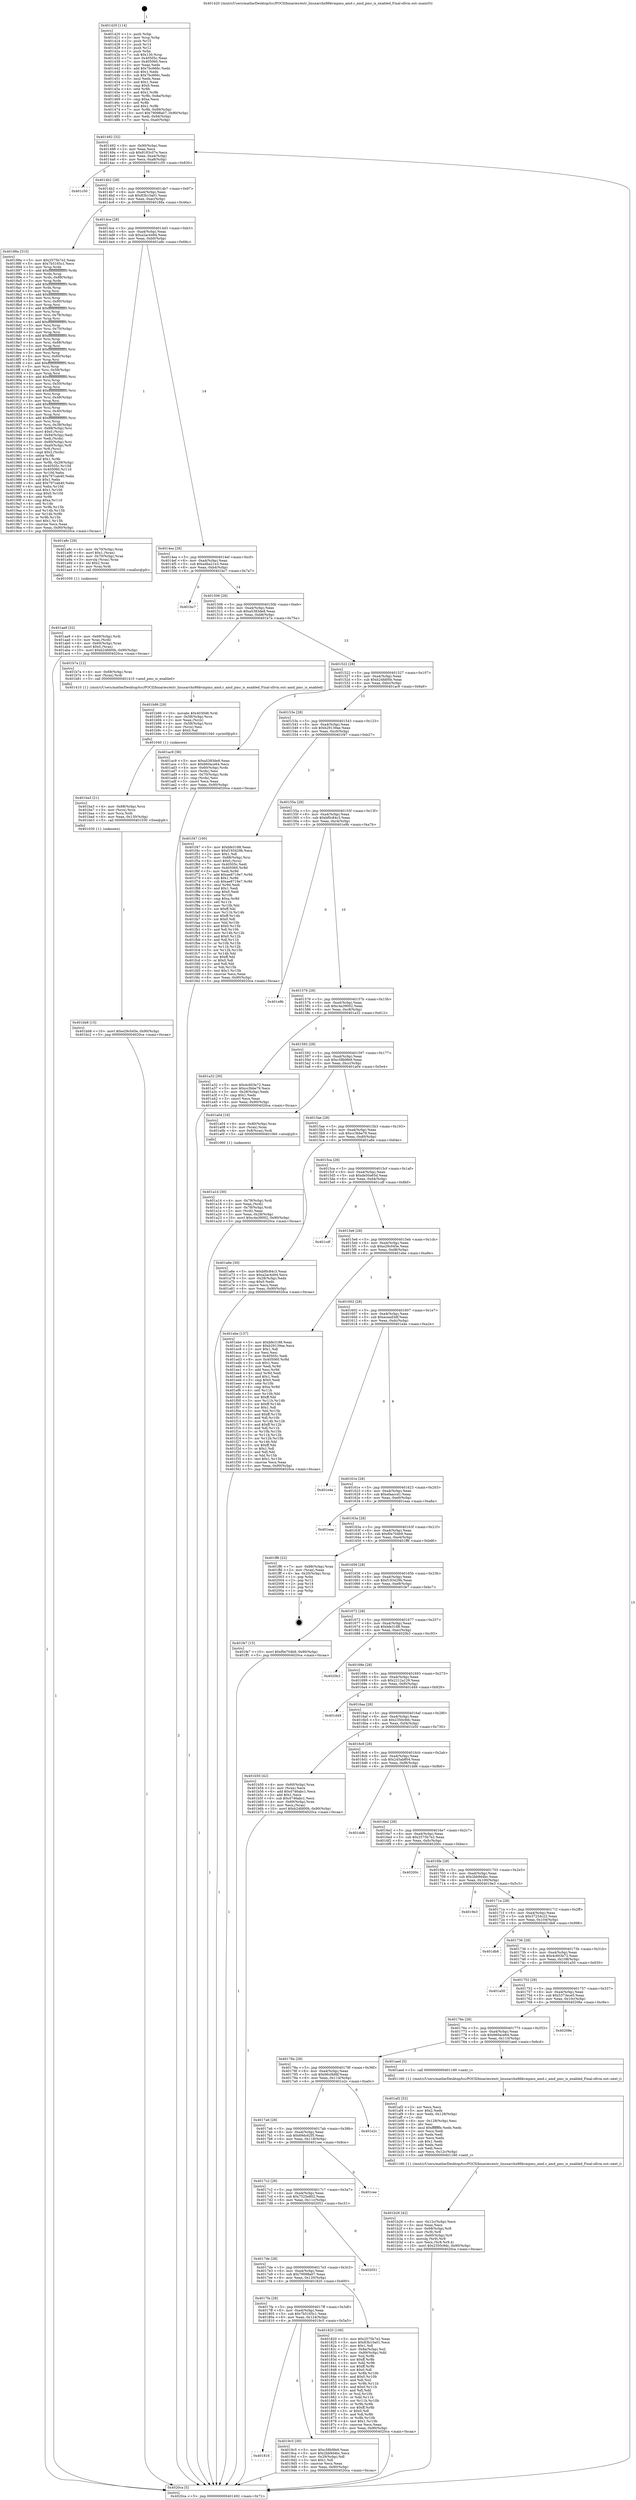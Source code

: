 digraph "0x401420" {
  label = "0x401420 (/mnt/c/Users/mathe/Desktop/tcc/POCII/binaries/extr_linuxarchx86kvmpmu_amd.c_amd_pmc_is_enabled_Final-ollvm.out::main(0))"
  labelloc = "t"
  node[shape=record]

  Entry [label="",width=0.3,height=0.3,shape=circle,fillcolor=black,style=filled]
  "0x401492" [label="{
     0x401492 [32]\l
     | [instrs]\l
     &nbsp;&nbsp;0x401492 \<+6\>: mov -0x90(%rbp),%eax\l
     &nbsp;&nbsp;0x401498 \<+2\>: mov %eax,%ecx\l
     &nbsp;&nbsp;0x40149a \<+6\>: sub $0x8183c07e,%ecx\l
     &nbsp;&nbsp;0x4014a0 \<+6\>: mov %eax,-0xa4(%rbp)\l
     &nbsp;&nbsp;0x4014a6 \<+6\>: mov %ecx,-0xa8(%rbp)\l
     &nbsp;&nbsp;0x4014ac \<+6\>: je 0000000000401c50 \<main+0x830\>\l
  }"]
  "0x401c50" [label="{
     0x401c50\l
  }", style=dashed]
  "0x4014b2" [label="{
     0x4014b2 [28]\l
     | [instrs]\l
     &nbsp;&nbsp;0x4014b2 \<+5\>: jmp 00000000004014b7 \<main+0x97\>\l
     &nbsp;&nbsp;0x4014b7 \<+6\>: mov -0xa4(%rbp),%eax\l
     &nbsp;&nbsp;0x4014bd \<+5\>: sub $0x83b10a01,%eax\l
     &nbsp;&nbsp;0x4014c2 \<+6\>: mov %eax,-0xac(%rbp)\l
     &nbsp;&nbsp;0x4014c8 \<+6\>: je 000000000040188a \<main+0x46a\>\l
  }"]
  Exit [label="",width=0.3,height=0.3,shape=circle,fillcolor=black,style=filled,peripheries=2]
  "0x40188a" [label="{
     0x40188a [315]\l
     | [instrs]\l
     &nbsp;&nbsp;0x40188a \<+5\>: mov $0x2575b7e2,%eax\l
     &nbsp;&nbsp;0x40188f \<+5\>: mov $0x7b5165c1,%ecx\l
     &nbsp;&nbsp;0x401894 \<+3\>: mov %rsp,%rdx\l
     &nbsp;&nbsp;0x401897 \<+4\>: add $0xfffffffffffffff0,%rdx\l
     &nbsp;&nbsp;0x40189b \<+3\>: mov %rdx,%rsp\l
     &nbsp;&nbsp;0x40189e \<+7\>: mov %rdx,-0x88(%rbp)\l
     &nbsp;&nbsp;0x4018a5 \<+3\>: mov %rsp,%rdx\l
     &nbsp;&nbsp;0x4018a8 \<+4\>: add $0xfffffffffffffff0,%rdx\l
     &nbsp;&nbsp;0x4018ac \<+3\>: mov %rdx,%rsp\l
     &nbsp;&nbsp;0x4018af \<+3\>: mov %rsp,%rsi\l
     &nbsp;&nbsp;0x4018b2 \<+4\>: add $0xfffffffffffffff0,%rsi\l
     &nbsp;&nbsp;0x4018b6 \<+3\>: mov %rsi,%rsp\l
     &nbsp;&nbsp;0x4018b9 \<+4\>: mov %rsi,-0x80(%rbp)\l
     &nbsp;&nbsp;0x4018bd \<+3\>: mov %rsp,%rsi\l
     &nbsp;&nbsp;0x4018c0 \<+4\>: add $0xfffffffffffffff0,%rsi\l
     &nbsp;&nbsp;0x4018c4 \<+3\>: mov %rsi,%rsp\l
     &nbsp;&nbsp;0x4018c7 \<+4\>: mov %rsi,-0x78(%rbp)\l
     &nbsp;&nbsp;0x4018cb \<+3\>: mov %rsp,%rsi\l
     &nbsp;&nbsp;0x4018ce \<+4\>: add $0xfffffffffffffff0,%rsi\l
     &nbsp;&nbsp;0x4018d2 \<+3\>: mov %rsi,%rsp\l
     &nbsp;&nbsp;0x4018d5 \<+4\>: mov %rsi,-0x70(%rbp)\l
     &nbsp;&nbsp;0x4018d9 \<+3\>: mov %rsp,%rsi\l
     &nbsp;&nbsp;0x4018dc \<+4\>: add $0xfffffffffffffff0,%rsi\l
     &nbsp;&nbsp;0x4018e0 \<+3\>: mov %rsi,%rsp\l
     &nbsp;&nbsp;0x4018e3 \<+4\>: mov %rsi,-0x68(%rbp)\l
     &nbsp;&nbsp;0x4018e7 \<+3\>: mov %rsp,%rsi\l
     &nbsp;&nbsp;0x4018ea \<+4\>: add $0xfffffffffffffff0,%rsi\l
     &nbsp;&nbsp;0x4018ee \<+3\>: mov %rsi,%rsp\l
     &nbsp;&nbsp;0x4018f1 \<+4\>: mov %rsi,-0x60(%rbp)\l
     &nbsp;&nbsp;0x4018f5 \<+3\>: mov %rsp,%rsi\l
     &nbsp;&nbsp;0x4018f8 \<+4\>: add $0xfffffffffffffff0,%rsi\l
     &nbsp;&nbsp;0x4018fc \<+3\>: mov %rsi,%rsp\l
     &nbsp;&nbsp;0x4018ff \<+4\>: mov %rsi,-0x58(%rbp)\l
     &nbsp;&nbsp;0x401903 \<+3\>: mov %rsp,%rsi\l
     &nbsp;&nbsp;0x401906 \<+4\>: add $0xfffffffffffffff0,%rsi\l
     &nbsp;&nbsp;0x40190a \<+3\>: mov %rsi,%rsp\l
     &nbsp;&nbsp;0x40190d \<+4\>: mov %rsi,-0x50(%rbp)\l
     &nbsp;&nbsp;0x401911 \<+3\>: mov %rsp,%rsi\l
     &nbsp;&nbsp;0x401914 \<+4\>: add $0xfffffffffffffff0,%rsi\l
     &nbsp;&nbsp;0x401918 \<+3\>: mov %rsi,%rsp\l
     &nbsp;&nbsp;0x40191b \<+4\>: mov %rsi,-0x48(%rbp)\l
     &nbsp;&nbsp;0x40191f \<+3\>: mov %rsp,%rsi\l
     &nbsp;&nbsp;0x401922 \<+4\>: add $0xfffffffffffffff0,%rsi\l
     &nbsp;&nbsp;0x401926 \<+3\>: mov %rsi,%rsp\l
     &nbsp;&nbsp;0x401929 \<+4\>: mov %rsi,-0x40(%rbp)\l
     &nbsp;&nbsp;0x40192d \<+3\>: mov %rsp,%rsi\l
     &nbsp;&nbsp;0x401930 \<+4\>: add $0xfffffffffffffff0,%rsi\l
     &nbsp;&nbsp;0x401934 \<+3\>: mov %rsi,%rsp\l
     &nbsp;&nbsp;0x401937 \<+4\>: mov %rsi,-0x38(%rbp)\l
     &nbsp;&nbsp;0x40193b \<+7\>: mov -0x88(%rbp),%rsi\l
     &nbsp;&nbsp;0x401942 \<+6\>: movl $0x0,(%rsi)\l
     &nbsp;&nbsp;0x401948 \<+6\>: mov -0x94(%rbp),%edi\l
     &nbsp;&nbsp;0x40194e \<+2\>: mov %edi,(%rdx)\l
     &nbsp;&nbsp;0x401950 \<+4\>: mov -0x80(%rbp),%rsi\l
     &nbsp;&nbsp;0x401954 \<+7\>: mov -0xa0(%rbp),%r8\l
     &nbsp;&nbsp;0x40195b \<+3\>: mov %r8,(%rsi)\l
     &nbsp;&nbsp;0x40195e \<+3\>: cmpl $0x2,(%rdx)\l
     &nbsp;&nbsp;0x401961 \<+4\>: setne %r9b\l
     &nbsp;&nbsp;0x401965 \<+4\>: and $0x1,%r9b\l
     &nbsp;&nbsp;0x401969 \<+4\>: mov %r9b,-0x29(%rbp)\l
     &nbsp;&nbsp;0x40196d \<+8\>: mov 0x40505c,%r10d\l
     &nbsp;&nbsp;0x401975 \<+8\>: mov 0x405060,%r11d\l
     &nbsp;&nbsp;0x40197d \<+3\>: mov %r10d,%ebx\l
     &nbsp;&nbsp;0x401980 \<+6\>: sub $0x797cab40,%ebx\l
     &nbsp;&nbsp;0x401986 \<+3\>: sub $0x1,%ebx\l
     &nbsp;&nbsp;0x401989 \<+6\>: add $0x797cab40,%ebx\l
     &nbsp;&nbsp;0x40198f \<+4\>: imul %ebx,%r10d\l
     &nbsp;&nbsp;0x401993 \<+4\>: and $0x1,%r10d\l
     &nbsp;&nbsp;0x401997 \<+4\>: cmp $0x0,%r10d\l
     &nbsp;&nbsp;0x40199b \<+4\>: sete %r9b\l
     &nbsp;&nbsp;0x40199f \<+4\>: cmp $0xa,%r11d\l
     &nbsp;&nbsp;0x4019a3 \<+4\>: setl %r14b\l
     &nbsp;&nbsp;0x4019a7 \<+3\>: mov %r9b,%r15b\l
     &nbsp;&nbsp;0x4019aa \<+3\>: and %r14b,%r15b\l
     &nbsp;&nbsp;0x4019ad \<+3\>: xor %r14b,%r9b\l
     &nbsp;&nbsp;0x4019b0 \<+3\>: or %r9b,%r15b\l
     &nbsp;&nbsp;0x4019b3 \<+4\>: test $0x1,%r15b\l
     &nbsp;&nbsp;0x4019b7 \<+3\>: cmovne %ecx,%eax\l
     &nbsp;&nbsp;0x4019ba \<+6\>: mov %eax,-0x90(%rbp)\l
     &nbsp;&nbsp;0x4019c0 \<+5\>: jmp 00000000004020ca \<main+0xcaa\>\l
  }"]
  "0x4014ce" [label="{
     0x4014ce [28]\l
     | [instrs]\l
     &nbsp;&nbsp;0x4014ce \<+5\>: jmp 00000000004014d3 \<main+0xb3\>\l
     &nbsp;&nbsp;0x4014d3 \<+6\>: mov -0xa4(%rbp),%eax\l
     &nbsp;&nbsp;0x4014d9 \<+5\>: sub $0xa2ac4494,%eax\l
     &nbsp;&nbsp;0x4014de \<+6\>: mov %eax,-0xb0(%rbp)\l
     &nbsp;&nbsp;0x4014e4 \<+6\>: je 0000000000401a8c \<main+0x66c\>\l
  }"]
  "0x401bb8" [label="{
     0x401bb8 [15]\l
     | [instrs]\l
     &nbsp;&nbsp;0x401bb8 \<+10\>: movl $0xe29c045e,-0x90(%rbp)\l
     &nbsp;&nbsp;0x401bc2 \<+5\>: jmp 00000000004020ca \<main+0xcaa\>\l
  }"]
  "0x401a8c" [label="{
     0x401a8c [29]\l
     | [instrs]\l
     &nbsp;&nbsp;0x401a8c \<+4\>: mov -0x70(%rbp),%rax\l
     &nbsp;&nbsp;0x401a90 \<+6\>: movl $0x1,(%rax)\l
     &nbsp;&nbsp;0x401a96 \<+4\>: mov -0x70(%rbp),%rax\l
     &nbsp;&nbsp;0x401a9a \<+3\>: movslq (%rax),%rax\l
     &nbsp;&nbsp;0x401a9d \<+4\>: shl $0x2,%rax\l
     &nbsp;&nbsp;0x401aa1 \<+3\>: mov %rax,%rdi\l
     &nbsp;&nbsp;0x401aa4 \<+5\>: call 0000000000401050 \<malloc@plt\>\l
     | [calls]\l
     &nbsp;&nbsp;0x401050 \{1\} (unknown)\l
  }"]
  "0x4014ea" [label="{
     0x4014ea [28]\l
     | [instrs]\l
     &nbsp;&nbsp;0x4014ea \<+5\>: jmp 00000000004014ef \<main+0xcf\>\l
     &nbsp;&nbsp;0x4014ef \<+6\>: mov -0xa4(%rbp),%eax\l
     &nbsp;&nbsp;0x4014f5 \<+5\>: sub $0xa4ba21e3,%eax\l
     &nbsp;&nbsp;0x4014fa \<+6\>: mov %eax,-0xb4(%rbp)\l
     &nbsp;&nbsp;0x401500 \<+6\>: je 0000000000401bc7 \<main+0x7a7\>\l
  }"]
  "0x401ba3" [label="{
     0x401ba3 [21]\l
     | [instrs]\l
     &nbsp;&nbsp;0x401ba3 \<+4\>: mov -0x68(%rbp),%rcx\l
     &nbsp;&nbsp;0x401ba7 \<+3\>: mov (%rcx),%rcx\l
     &nbsp;&nbsp;0x401baa \<+3\>: mov %rcx,%rdi\l
     &nbsp;&nbsp;0x401bad \<+6\>: mov %eax,-0x130(%rbp)\l
     &nbsp;&nbsp;0x401bb3 \<+5\>: call 0000000000401030 \<free@plt\>\l
     | [calls]\l
     &nbsp;&nbsp;0x401030 \{1\} (unknown)\l
  }"]
  "0x401bc7" [label="{
     0x401bc7\l
  }", style=dashed]
  "0x401506" [label="{
     0x401506 [28]\l
     | [instrs]\l
     &nbsp;&nbsp;0x401506 \<+5\>: jmp 000000000040150b \<main+0xeb\>\l
     &nbsp;&nbsp;0x40150b \<+6\>: mov -0xa4(%rbp),%eax\l
     &nbsp;&nbsp;0x401511 \<+5\>: sub $0xa5383de8,%eax\l
     &nbsp;&nbsp;0x401516 \<+6\>: mov %eax,-0xb8(%rbp)\l
     &nbsp;&nbsp;0x40151c \<+6\>: je 0000000000401b7a \<main+0x75a\>\l
  }"]
  "0x401b86" [label="{
     0x401b86 [29]\l
     | [instrs]\l
     &nbsp;&nbsp;0x401b86 \<+10\>: movabs $0x4030d6,%rdi\l
     &nbsp;&nbsp;0x401b90 \<+4\>: mov -0x58(%rbp),%rcx\l
     &nbsp;&nbsp;0x401b94 \<+2\>: mov %eax,(%rcx)\l
     &nbsp;&nbsp;0x401b96 \<+4\>: mov -0x58(%rbp),%rcx\l
     &nbsp;&nbsp;0x401b9a \<+2\>: mov (%rcx),%esi\l
     &nbsp;&nbsp;0x401b9c \<+2\>: mov $0x0,%al\l
     &nbsp;&nbsp;0x401b9e \<+5\>: call 0000000000401040 \<printf@plt\>\l
     | [calls]\l
     &nbsp;&nbsp;0x401040 \{1\} (unknown)\l
  }"]
  "0x401b7a" [label="{
     0x401b7a [12]\l
     | [instrs]\l
     &nbsp;&nbsp;0x401b7a \<+4\>: mov -0x68(%rbp),%rax\l
     &nbsp;&nbsp;0x401b7e \<+3\>: mov (%rax),%rdi\l
     &nbsp;&nbsp;0x401b81 \<+5\>: call 0000000000401410 \<amd_pmc_is_enabled\>\l
     | [calls]\l
     &nbsp;&nbsp;0x401410 \{1\} (/mnt/c/Users/mathe/Desktop/tcc/POCII/binaries/extr_linuxarchx86kvmpmu_amd.c_amd_pmc_is_enabled_Final-ollvm.out::amd_pmc_is_enabled)\l
  }"]
  "0x401522" [label="{
     0x401522 [28]\l
     | [instrs]\l
     &nbsp;&nbsp;0x401522 \<+5\>: jmp 0000000000401527 \<main+0x107\>\l
     &nbsp;&nbsp;0x401527 \<+6\>: mov -0xa4(%rbp),%eax\l
     &nbsp;&nbsp;0x40152d \<+5\>: sub $0xb24fd00b,%eax\l
     &nbsp;&nbsp;0x401532 \<+6\>: mov %eax,-0xbc(%rbp)\l
     &nbsp;&nbsp;0x401538 \<+6\>: je 0000000000401ac9 \<main+0x6a9\>\l
  }"]
  "0x401b26" [label="{
     0x401b26 [42]\l
     | [instrs]\l
     &nbsp;&nbsp;0x401b26 \<+6\>: mov -0x12c(%rbp),%ecx\l
     &nbsp;&nbsp;0x401b2c \<+3\>: imul %eax,%ecx\l
     &nbsp;&nbsp;0x401b2f \<+4\>: mov -0x68(%rbp),%r8\l
     &nbsp;&nbsp;0x401b33 \<+3\>: mov (%r8),%r8\l
     &nbsp;&nbsp;0x401b36 \<+4\>: mov -0x60(%rbp),%r9\l
     &nbsp;&nbsp;0x401b3a \<+3\>: movslq (%r9),%r9\l
     &nbsp;&nbsp;0x401b3d \<+4\>: mov %ecx,(%r8,%r9,4)\l
     &nbsp;&nbsp;0x401b41 \<+10\>: movl $0x2350c9dc,-0x90(%rbp)\l
     &nbsp;&nbsp;0x401b4b \<+5\>: jmp 00000000004020ca \<main+0xcaa\>\l
  }"]
  "0x401ac9" [label="{
     0x401ac9 [36]\l
     | [instrs]\l
     &nbsp;&nbsp;0x401ac9 \<+5\>: mov $0xa5383de8,%eax\l
     &nbsp;&nbsp;0x401ace \<+5\>: mov $0x660ace64,%ecx\l
     &nbsp;&nbsp;0x401ad3 \<+4\>: mov -0x60(%rbp),%rdx\l
     &nbsp;&nbsp;0x401ad7 \<+2\>: mov (%rdx),%esi\l
     &nbsp;&nbsp;0x401ad9 \<+4\>: mov -0x70(%rbp),%rdx\l
     &nbsp;&nbsp;0x401add \<+2\>: cmp (%rdx),%esi\l
     &nbsp;&nbsp;0x401adf \<+3\>: cmovl %ecx,%eax\l
     &nbsp;&nbsp;0x401ae2 \<+6\>: mov %eax,-0x90(%rbp)\l
     &nbsp;&nbsp;0x401ae8 \<+5\>: jmp 00000000004020ca \<main+0xcaa\>\l
  }"]
  "0x40153e" [label="{
     0x40153e [28]\l
     | [instrs]\l
     &nbsp;&nbsp;0x40153e \<+5\>: jmp 0000000000401543 \<main+0x123\>\l
     &nbsp;&nbsp;0x401543 \<+6\>: mov -0xa4(%rbp),%eax\l
     &nbsp;&nbsp;0x401549 \<+5\>: sub $0xb29139ae,%eax\l
     &nbsp;&nbsp;0x40154e \<+6\>: mov %eax,-0xc0(%rbp)\l
     &nbsp;&nbsp;0x401554 \<+6\>: je 0000000000401f47 \<main+0xb27\>\l
  }"]
  "0x401af2" [label="{
     0x401af2 [52]\l
     | [instrs]\l
     &nbsp;&nbsp;0x401af2 \<+2\>: xor %ecx,%ecx\l
     &nbsp;&nbsp;0x401af4 \<+5\>: mov $0x2,%edx\l
     &nbsp;&nbsp;0x401af9 \<+6\>: mov %edx,-0x128(%rbp)\l
     &nbsp;&nbsp;0x401aff \<+1\>: cltd\l
     &nbsp;&nbsp;0x401b00 \<+6\>: mov -0x128(%rbp),%esi\l
     &nbsp;&nbsp;0x401b06 \<+2\>: idiv %esi\l
     &nbsp;&nbsp;0x401b08 \<+6\>: imul $0xfffffffe,%edx,%edx\l
     &nbsp;&nbsp;0x401b0e \<+2\>: mov %ecx,%edi\l
     &nbsp;&nbsp;0x401b10 \<+2\>: sub %edx,%edi\l
     &nbsp;&nbsp;0x401b12 \<+2\>: mov %ecx,%edx\l
     &nbsp;&nbsp;0x401b14 \<+3\>: sub $0x1,%edx\l
     &nbsp;&nbsp;0x401b17 \<+2\>: add %edx,%edi\l
     &nbsp;&nbsp;0x401b19 \<+2\>: sub %edi,%ecx\l
     &nbsp;&nbsp;0x401b1b \<+6\>: mov %ecx,-0x12c(%rbp)\l
     &nbsp;&nbsp;0x401b21 \<+5\>: call 0000000000401160 \<next_i\>\l
     | [calls]\l
     &nbsp;&nbsp;0x401160 \{1\} (/mnt/c/Users/mathe/Desktop/tcc/POCII/binaries/extr_linuxarchx86kvmpmu_amd.c_amd_pmc_is_enabled_Final-ollvm.out::next_i)\l
  }"]
  "0x401f47" [label="{
     0x401f47 [160]\l
     | [instrs]\l
     &nbsp;&nbsp;0x401f47 \<+5\>: mov $0xbfe3188,%eax\l
     &nbsp;&nbsp;0x401f4c \<+5\>: mov $0xf193429b,%ecx\l
     &nbsp;&nbsp;0x401f51 \<+2\>: mov $0x1,%dl\l
     &nbsp;&nbsp;0x401f53 \<+7\>: mov -0x88(%rbp),%rsi\l
     &nbsp;&nbsp;0x401f5a \<+6\>: movl $0x0,(%rsi)\l
     &nbsp;&nbsp;0x401f60 \<+7\>: mov 0x40505c,%edi\l
     &nbsp;&nbsp;0x401f67 \<+8\>: mov 0x405060,%r8d\l
     &nbsp;&nbsp;0x401f6f \<+3\>: mov %edi,%r9d\l
     &nbsp;&nbsp;0x401f72 \<+7\>: add $0xae8719e7,%r9d\l
     &nbsp;&nbsp;0x401f79 \<+4\>: sub $0x1,%r9d\l
     &nbsp;&nbsp;0x401f7d \<+7\>: sub $0xae8719e7,%r9d\l
     &nbsp;&nbsp;0x401f84 \<+4\>: imul %r9d,%edi\l
     &nbsp;&nbsp;0x401f88 \<+3\>: and $0x1,%edi\l
     &nbsp;&nbsp;0x401f8b \<+3\>: cmp $0x0,%edi\l
     &nbsp;&nbsp;0x401f8e \<+4\>: sete %r10b\l
     &nbsp;&nbsp;0x401f92 \<+4\>: cmp $0xa,%r8d\l
     &nbsp;&nbsp;0x401f96 \<+4\>: setl %r11b\l
     &nbsp;&nbsp;0x401f9a \<+3\>: mov %r10b,%bl\l
     &nbsp;&nbsp;0x401f9d \<+3\>: xor $0xff,%bl\l
     &nbsp;&nbsp;0x401fa0 \<+3\>: mov %r11b,%r14b\l
     &nbsp;&nbsp;0x401fa3 \<+4\>: xor $0xff,%r14b\l
     &nbsp;&nbsp;0x401fa7 \<+3\>: xor $0x0,%dl\l
     &nbsp;&nbsp;0x401faa \<+3\>: mov %bl,%r15b\l
     &nbsp;&nbsp;0x401fad \<+4\>: and $0x0,%r15b\l
     &nbsp;&nbsp;0x401fb1 \<+3\>: and %dl,%r10b\l
     &nbsp;&nbsp;0x401fb4 \<+3\>: mov %r14b,%r12b\l
     &nbsp;&nbsp;0x401fb7 \<+4\>: and $0x0,%r12b\l
     &nbsp;&nbsp;0x401fbb \<+3\>: and %dl,%r11b\l
     &nbsp;&nbsp;0x401fbe \<+3\>: or %r10b,%r15b\l
     &nbsp;&nbsp;0x401fc1 \<+3\>: or %r11b,%r12b\l
     &nbsp;&nbsp;0x401fc4 \<+3\>: xor %r12b,%r15b\l
     &nbsp;&nbsp;0x401fc7 \<+3\>: or %r14b,%bl\l
     &nbsp;&nbsp;0x401fca \<+3\>: xor $0xff,%bl\l
     &nbsp;&nbsp;0x401fcd \<+3\>: or $0x0,%dl\l
     &nbsp;&nbsp;0x401fd0 \<+2\>: and %dl,%bl\l
     &nbsp;&nbsp;0x401fd2 \<+3\>: or %bl,%r15b\l
     &nbsp;&nbsp;0x401fd5 \<+4\>: test $0x1,%r15b\l
     &nbsp;&nbsp;0x401fd9 \<+3\>: cmovne %ecx,%eax\l
     &nbsp;&nbsp;0x401fdc \<+6\>: mov %eax,-0x90(%rbp)\l
     &nbsp;&nbsp;0x401fe2 \<+5\>: jmp 00000000004020ca \<main+0xcaa\>\l
  }"]
  "0x40155a" [label="{
     0x40155a [28]\l
     | [instrs]\l
     &nbsp;&nbsp;0x40155a \<+5\>: jmp 000000000040155f \<main+0x13f\>\l
     &nbsp;&nbsp;0x40155f \<+6\>: mov -0xa4(%rbp),%eax\l
     &nbsp;&nbsp;0x401565 \<+5\>: sub $0xbf0c84c3,%eax\l
     &nbsp;&nbsp;0x40156a \<+6\>: mov %eax,-0xc4(%rbp)\l
     &nbsp;&nbsp;0x401570 \<+6\>: je 0000000000401e9b \<main+0xa7b\>\l
  }"]
  "0x401aa9" [label="{
     0x401aa9 [32]\l
     | [instrs]\l
     &nbsp;&nbsp;0x401aa9 \<+4\>: mov -0x68(%rbp),%rdi\l
     &nbsp;&nbsp;0x401aad \<+3\>: mov %rax,(%rdi)\l
     &nbsp;&nbsp;0x401ab0 \<+4\>: mov -0x60(%rbp),%rax\l
     &nbsp;&nbsp;0x401ab4 \<+6\>: movl $0x0,(%rax)\l
     &nbsp;&nbsp;0x401aba \<+10\>: movl $0xb24fd00b,-0x90(%rbp)\l
     &nbsp;&nbsp;0x401ac4 \<+5\>: jmp 00000000004020ca \<main+0xcaa\>\l
  }"]
  "0x401e9b" [label="{
     0x401e9b\l
  }", style=dashed]
  "0x401576" [label="{
     0x401576 [28]\l
     | [instrs]\l
     &nbsp;&nbsp;0x401576 \<+5\>: jmp 000000000040157b \<main+0x15b\>\l
     &nbsp;&nbsp;0x40157b \<+6\>: mov -0xa4(%rbp),%eax\l
     &nbsp;&nbsp;0x401581 \<+5\>: sub $0xc4a39002,%eax\l
     &nbsp;&nbsp;0x401586 \<+6\>: mov %eax,-0xc8(%rbp)\l
     &nbsp;&nbsp;0x40158c \<+6\>: je 0000000000401a32 \<main+0x612\>\l
  }"]
  "0x401a14" [label="{
     0x401a14 [30]\l
     | [instrs]\l
     &nbsp;&nbsp;0x401a14 \<+4\>: mov -0x78(%rbp),%rdi\l
     &nbsp;&nbsp;0x401a18 \<+2\>: mov %eax,(%rdi)\l
     &nbsp;&nbsp;0x401a1a \<+4\>: mov -0x78(%rbp),%rdi\l
     &nbsp;&nbsp;0x401a1e \<+2\>: mov (%rdi),%eax\l
     &nbsp;&nbsp;0x401a20 \<+3\>: mov %eax,-0x28(%rbp)\l
     &nbsp;&nbsp;0x401a23 \<+10\>: movl $0xc4a39002,-0x90(%rbp)\l
     &nbsp;&nbsp;0x401a2d \<+5\>: jmp 00000000004020ca \<main+0xcaa\>\l
  }"]
  "0x401a32" [label="{
     0x401a32 [30]\l
     | [instrs]\l
     &nbsp;&nbsp;0x401a32 \<+5\>: mov $0x4c603e72,%eax\l
     &nbsp;&nbsp;0x401a37 \<+5\>: mov $0xcc3bbe79,%ecx\l
     &nbsp;&nbsp;0x401a3c \<+3\>: mov -0x28(%rbp),%edx\l
     &nbsp;&nbsp;0x401a3f \<+3\>: cmp $0x1,%edx\l
     &nbsp;&nbsp;0x401a42 \<+3\>: cmovl %ecx,%eax\l
     &nbsp;&nbsp;0x401a45 \<+6\>: mov %eax,-0x90(%rbp)\l
     &nbsp;&nbsp;0x401a4b \<+5\>: jmp 00000000004020ca \<main+0xcaa\>\l
  }"]
  "0x401592" [label="{
     0x401592 [28]\l
     | [instrs]\l
     &nbsp;&nbsp;0x401592 \<+5\>: jmp 0000000000401597 \<main+0x177\>\l
     &nbsp;&nbsp;0x401597 \<+6\>: mov -0xa4(%rbp),%eax\l
     &nbsp;&nbsp;0x40159d \<+5\>: sub $0xc58b9fe9,%eax\l
     &nbsp;&nbsp;0x4015a2 \<+6\>: mov %eax,-0xcc(%rbp)\l
     &nbsp;&nbsp;0x4015a8 \<+6\>: je 0000000000401a04 \<main+0x5e4\>\l
  }"]
  "0x401816" [label="{
     0x401816\l
  }", style=dashed]
  "0x401a04" [label="{
     0x401a04 [16]\l
     | [instrs]\l
     &nbsp;&nbsp;0x401a04 \<+4\>: mov -0x80(%rbp),%rax\l
     &nbsp;&nbsp;0x401a08 \<+3\>: mov (%rax),%rax\l
     &nbsp;&nbsp;0x401a0b \<+4\>: mov 0x8(%rax),%rdi\l
     &nbsp;&nbsp;0x401a0f \<+5\>: call 0000000000401060 \<atoi@plt\>\l
     | [calls]\l
     &nbsp;&nbsp;0x401060 \{1\} (unknown)\l
  }"]
  "0x4015ae" [label="{
     0x4015ae [28]\l
     | [instrs]\l
     &nbsp;&nbsp;0x4015ae \<+5\>: jmp 00000000004015b3 \<main+0x193\>\l
     &nbsp;&nbsp;0x4015b3 \<+6\>: mov -0xa4(%rbp),%eax\l
     &nbsp;&nbsp;0x4015b9 \<+5\>: sub $0xcc3bbe79,%eax\l
     &nbsp;&nbsp;0x4015be \<+6\>: mov %eax,-0xd0(%rbp)\l
     &nbsp;&nbsp;0x4015c4 \<+6\>: je 0000000000401a6e \<main+0x64e\>\l
  }"]
  "0x4019c5" [label="{
     0x4019c5 [30]\l
     | [instrs]\l
     &nbsp;&nbsp;0x4019c5 \<+5\>: mov $0xc58b9fe9,%eax\l
     &nbsp;&nbsp;0x4019ca \<+5\>: mov $0x2bb9d4bc,%ecx\l
     &nbsp;&nbsp;0x4019cf \<+3\>: mov -0x29(%rbp),%dl\l
     &nbsp;&nbsp;0x4019d2 \<+3\>: test $0x1,%dl\l
     &nbsp;&nbsp;0x4019d5 \<+3\>: cmovne %ecx,%eax\l
     &nbsp;&nbsp;0x4019d8 \<+6\>: mov %eax,-0x90(%rbp)\l
     &nbsp;&nbsp;0x4019de \<+5\>: jmp 00000000004020ca \<main+0xcaa\>\l
  }"]
  "0x401a6e" [label="{
     0x401a6e [30]\l
     | [instrs]\l
     &nbsp;&nbsp;0x401a6e \<+5\>: mov $0xbf0c84c3,%eax\l
     &nbsp;&nbsp;0x401a73 \<+5\>: mov $0xa2ac4494,%ecx\l
     &nbsp;&nbsp;0x401a78 \<+3\>: mov -0x28(%rbp),%edx\l
     &nbsp;&nbsp;0x401a7b \<+3\>: cmp $0x0,%edx\l
     &nbsp;&nbsp;0x401a7e \<+3\>: cmove %ecx,%eax\l
     &nbsp;&nbsp;0x401a81 \<+6\>: mov %eax,-0x90(%rbp)\l
     &nbsp;&nbsp;0x401a87 \<+5\>: jmp 00000000004020ca \<main+0xcaa\>\l
  }"]
  "0x4015ca" [label="{
     0x4015ca [28]\l
     | [instrs]\l
     &nbsp;&nbsp;0x4015ca \<+5\>: jmp 00000000004015cf \<main+0x1af\>\l
     &nbsp;&nbsp;0x4015cf \<+6\>: mov -0xa4(%rbp),%eax\l
     &nbsp;&nbsp;0x4015d5 \<+5\>: sub $0xde50a65d,%eax\l
     &nbsp;&nbsp;0x4015da \<+6\>: mov %eax,-0xd4(%rbp)\l
     &nbsp;&nbsp;0x4015e0 \<+6\>: je 0000000000401cdf \<main+0x8bf\>\l
  }"]
  "0x401420" [label="{
     0x401420 [114]\l
     | [instrs]\l
     &nbsp;&nbsp;0x401420 \<+1\>: push %rbp\l
     &nbsp;&nbsp;0x401421 \<+3\>: mov %rsp,%rbp\l
     &nbsp;&nbsp;0x401424 \<+2\>: push %r15\l
     &nbsp;&nbsp;0x401426 \<+2\>: push %r14\l
     &nbsp;&nbsp;0x401428 \<+2\>: push %r12\l
     &nbsp;&nbsp;0x40142a \<+1\>: push %rbx\l
     &nbsp;&nbsp;0x40142b \<+7\>: sub $0x130,%rsp\l
     &nbsp;&nbsp;0x401432 \<+7\>: mov 0x40505c,%eax\l
     &nbsp;&nbsp;0x401439 \<+7\>: mov 0x405060,%ecx\l
     &nbsp;&nbsp;0x401440 \<+2\>: mov %eax,%edx\l
     &nbsp;&nbsp;0x401442 \<+6\>: add $0x7bc666c,%edx\l
     &nbsp;&nbsp;0x401448 \<+3\>: sub $0x1,%edx\l
     &nbsp;&nbsp;0x40144b \<+6\>: sub $0x7bc666c,%edx\l
     &nbsp;&nbsp;0x401451 \<+3\>: imul %edx,%eax\l
     &nbsp;&nbsp;0x401454 \<+3\>: and $0x1,%eax\l
     &nbsp;&nbsp;0x401457 \<+3\>: cmp $0x0,%eax\l
     &nbsp;&nbsp;0x40145a \<+4\>: sete %r8b\l
     &nbsp;&nbsp;0x40145e \<+4\>: and $0x1,%r8b\l
     &nbsp;&nbsp;0x401462 \<+7\>: mov %r8b,-0x8a(%rbp)\l
     &nbsp;&nbsp;0x401469 \<+3\>: cmp $0xa,%ecx\l
     &nbsp;&nbsp;0x40146c \<+4\>: setl %r8b\l
     &nbsp;&nbsp;0x401470 \<+4\>: and $0x1,%r8b\l
     &nbsp;&nbsp;0x401474 \<+7\>: mov %r8b,-0x89(%rbp)\l
     &nbsp;&nbsp;0x40147b \<+10\>: movl $0x79098a07,-0x90(%rbp)\l
     &nbsp;&nbsp;0x401485 \<+6\>: mov %edi,-0x94(%rbp)\l
     &nbsp;&nbsp;0x40148b \<+7\>: mov %rsi,-0xa0(%rbp)\l
  }"]
  "0x401cdf" [label="{
     0x401cdf\l
  }", style=dashed]
  "0x4015e6" [label="{
     0x4015e6 [28]\l
     | [instrs]\l
     &nbsp;&nbsp;0x4015e6 \<+5\>: jmp 00000000004015eb \<main+0x1cb\>\l
     &nbsp;&nbsp;0x4015eb \<+6\>: mov -0xa4(%rbp),%eax\l
     &nbsp;&nbsp;0x4015f1 \<+5\>: sub $0xe29c045e,%eax\l
     &nbsp;&nbsp;0x4015f6 \<+6\>: mov %eax,-0xd8(%rbp)\l
     &nbsp;&nbsp;0x4015fc \<+6\>: je 0000000000401ebe \<main+0xa9e\>\l
  }"]
  "0x4020ca" [label="{
     0x4020ca [5]\l
     | [instrs]\l
     &nbsp;&nbsp;0x4020ca \<+5\>: jmp 0000000000401492 \<main+0x72\>\l
  }"]
  "0x401ebe" [label="{
     0x401ebe [137]\l
     | [instrs]\l
     &nbsp;&nbsp;0x401ebe \<+5\>: mov $0xbfe3188,%eax\l
     &nbsp;&nbsp;0x401ec3 \<+5\>: mov $0xb29139ae,%ecx\l
     &nbsp;&nbsp;0x401ec8 \<+2\>: mov $0x1,%dl\l
     &nbsp;&nbsp;0x401eca \<+2\>: xor %esi,%esi\l
     &nbsp;&nbsp;0x401ecc \<+7\>: mov 0x40505c,%edi\l
     &nbsp;&nbsp;0x401ed3 \<+8\>: mov 0x405060,%r8d\l
     &nbsp;&nbsp;0x401edb \<+3\>: sub $0x1,%esi\l
     &nbsp;&nbsp;0x401ede \<+3\>: mov %edi,%r9d\l
     &nbsp;&nbsp;0x401ee1 \<+3\>: add %esi,%r9d\l
     &nbsp;&nbsp;0x401ee4 \<+4\>: imul %r9d,%edi\l
     &nbsp;&nbsp;0x401ee8 \<+3\>: and $0x1,%edi\l
     &nbsp;&nbsp;0x401eeb \<+3\>: cmp $0x0,%edi\l
     &nbsp;&nbsp;0x401eee \<+4\>: sete %r10b\l
     &nbsp;&nbsp;0x401ef2 \<+4\>: cmp $0xa,%r8d\l
     &nbsp;&nbsp;0x401ef6 \<+4\>: setl %r11b\l
     &nbsp;&nbsp;0x401efa \<+3\>: mov %r10b,%bl\l
     &nbsp;&nbsp;0x401efd \<+3\>: xor $0xff,%bl\l
     &nbsp;&nbsp;0x401f00 \<+3\>: mov %r11b,%r14b\l
     &nbsp;&nbsp;0x401f03 \<+4\>: xor $0xff,%r14b\l
     &nbsp;&nbsp;0x401f07 \<+3\>: xor $0x1,%dl\l
     &nbsp;&nbsp;0x401f0a \<+3\>: mov %bl,%r15b\l
     &nbsp;&nbsp;0x401f0d \<+4\>: and $0xff,%r15b\l
     &nbsp;&nbsp;0x401f11 \<+3\>: and %dl,%r10b\l
     &nbsp;&nbsp;0x401f14 \<+3\>: mov %r14b,%r12b\l
     &nbsp;&nbsp;0x401f17 \<+4\>: and $0xff,%r12b\l
     &nbsp;&nbsp;0x401f1b \<+3\>: and %dl,%r11b\l
     &nbsp;&nbsp;0x401f1e \<+3\>: or %r10b,%r15b\l
     &nbsp;&nbsp;0x401f21 \<+3\>: or %r11b,%r12b\l
     &nbsp;&nbsp;0x401f24 \<+3\>: xor %r12b,%r15b\l
     &nbsp;&nbsp;0x401f27 \<+3\>: or %r14b,%bl\l
     &nbsp;&nbsp;0x401f2a \<+3\>: xor $0xff,%bl\l
     &nbsp;&nbsp;0x401f2d \<+3\>: or $0x1,%dl\l
     &nbsp;&nbsp;0x401f30 \<+2\>: and %dl,%bl\l
     &nbsp;&nbsp;0x401f32 \<+3\>: or %bl,%r15b\l
     &nbsp;&nbsp;0x401f35 \<+4\>: test $0x1,%r15b\l
     &nbsp;&nbsp;0x401f39 \<+3\>: cmovne %ecx,%eax\l
     &nbsp;&nbsp;0x401f3c \<+6\>: mov %eax,-0x90(%rbp)\l
     &nbsp;&nbsp;0x401f42 \<+5\>: jmp 00000000004020ca \<main+0xcaa\>\l
  }"]
  "0x401602" [label="{
     0x401602 [28]\l
     | [instrs]\l
     &nbsp;&nbsp;0x401602 \<+5\>: jmp 0000000000401607 \<main+0x1e7\>\l
     &nbsp;&nbsp;0x401607 \<+6\>: mov -0xa4(%rbp),%eax\l
     &nbsp;&nbsp;0x40160d \<+5\>: sub $0xeceed3df,%eax\l
     &nbsp;&nbsp;0x401612 \<+6\>: mov %eax,-0xdc(%rbp)\l
     &nbsp;&nbsp;0x401618 \<+6\>: je 0000000000401e4e \<main+0xa2e\>\l
  }"]
  "0x4017fa" [label="{
     0x4017fa [28]\l
     | [instrs]\l
     &nbsp;&nbsp;0x4017fa \<+5\>: jmp 00000000004017ff \<main+0x3df\>\l
     &nbsp;&nbsp;0x4017ff \<+6\>: mov -0xa4(%rbp),%eax\l
     &nbsp;&nbsp;0x401805 \<+5\>: sub $0x7b5165c1,%eax\l
     &nbsp;&nbsp;0x40180a \<+6\>: mov %eax,-0x124(%rbp)\l
     &nbsp;&nbsp;0x401810 \<+6\>: je 00000000004019c5 \<main+0x5a5\>\l
  }"]
  "0x401e4e" [label="{
     0x401e4e\l
  }", style=dashed]
  "0x40161e" [label="{
     0x40161e [28]\l
     | [instrs]\l
     &nbsp;&nbsp;0x40161e \<+5\>: jmp 0000000000401623 \<main+0x203\>\l
     &nbsp;&nbsp;0x401623 \<+6\>: mov -0xa4(%rbp),%eax\l
     &nbsp;&nbsp;0x401629 \<+5\>: sub $0xefaaccd1,%eax\l
     &nbsp;&nbsp;0x40162e \<+6\>: mov %eax,-0xe0(%rbp)\l
     &nbsp;&nbsp;0x401634 \<+6\>: je 0000000000401eaa \<main+0xa8a\>\l
  }"]
  "0x401820" [label="{
     0x401820 [106]\l
     | [instrs]\l
     &nbsp;&nbsp;0x401820 \<+5\>: mov $0x2575b7e2,%eax\l
     &nbsp;&nbsp;0x401825 \<+5\>: mov $0x83b10a01,%ecx\l
     &nbsp;&nbsp;0x40182a \<+2\>: mov $0x1,%dl\l
     &nbsp;&nbsp;0x40182c \<+7\>: mov -0x8a(%rbp),%sil\l
     &nbsp;&nbsp;0x401833 \<+7\>: mov -0x89(%rbp),%dil\l
     &nbsp;&nbsp;0x40183a \<+3\>: mov %sil,%r8b\l
     &nbsp;&nbsp;0x40183d \<+4\>: xor $0xff,%r8b\l
     &nbsp;&nbsp;0x401841 \<+3\>: mov %dil,%r9b\l
     &nbsp;&nbsp;0x401844 \<+4\>: xor $0xff,%r9b\l
     &nbsp;&nbsp;0x401848 \<+3\>: xor $0x0,%dl\l
     &nbsp;&nbsp;0x40184b \<+3\>: mov %r8b,%r10b\l
     &nbsp;&nbsp;0x40184e \<+4\>: and $0x0,%r10b\l
     &nbsp;&nbsp;0x401852 \<+3\>: and %dl,%sil\l
     &nbsp;&nbsp;0x401855 \<+3\>: mov %r9b,%r11b\l
     &nbsp;&nbsp;0x401858 \<+4\>: and $0x0,%r11b\l
     &nbsp;&nbsp;0x40185c \<+3\>: and %dl,%dil\l
     &nbsp;&nbsp;0x40185f \<+3\>: or %sil,%r10b\l
     &nbsp;&nbsp;0x401862 \<+3\>: or %dil,%r11b\l
     &nbsp;&nbsp;0x401865 \<+3\>: xor %r11b,%r10b\l
     &nbsp;&nbsp;0x401868 \<+3\>: or %r9b,%r8b\l
     &nbsp;&nbsp;0x40186b \<+4\>: xor $0xff,%r8b\l
     &nbsp;&nbsp;0x40186f \<+3\>: or $0x0,%dl\l
     &nbsp;&nbsp;0x401872 \<+3\>: and %dl,%r8b\l
     &nbsp;&nbsp;0x401875 \<+3\>: or %r8b,%r10b\l
     &nbsp;&nbsp;0x401878 \<+4\>: test $0x1,%r10b\l
     &nbsp;&nbsp;0x40187c \<+3\>: cmovne %ecx,%eax\l
     &nbsp;&nbsp;0x40187f \<+6\>: mov %eax,-0x90(%rbp)\l
     &nbsp;&nbsp;0x401885 \<+5\>: jmp 00000000004020ca \<main+0xcaa\>\l
  }"]
  "0x401eaa" [label="{
     0x401eaa\l
  }", style=dashed]
  "0x40163a" [label="{
     0x40163a [28]\l
     | [instrs]\l
     &nbsp;&nbsp;0x40163a \<+5\>: jmp 000000000040163f \<main+0x21f\>\l
     &nbsp;&nbsp;0x40163f \<+6\>: mov -0xa4(%rbp),%eax\l
     &nbsp;&nbsp;0x401645 \<+5\>: sub $0xf0e704b9,%eax\l
     &nbsp;&nbsp;0x40164a \<+6\>: mov %eax,-0xe4(%rbp)\l
     &nbsp;&nbsp;0x401650 \<+6\>: je 0000000000401ff6 \<main+0xbd6\>\l
  }"]
  "0x4017de" [label="{
     0x4017de [28]\l
     | [instrs]\l
     &nbsp;&nbsp;0x4017de \<+5\>: jmp 00000000004017e3 \<main+0x3c3\>\l
     &nbsp;&nbsp;0x4017e3 \<+6\>: mov -0xa4(%rbp),%eax\l
     &nbsp;&nbsp;0x4017e9 \<+5\>: sub $0x79098a07,%eax\l
     &nbsp;&nbsp;0x4017ee \<+6\>: mov %eax,-0x120(%rbp)\l
     &nbsp;&nbsp;0x4017f4 \<+6\>: je 0000000000401820 \<main+0x400\>\l
  }"]
  "0x401ff6" [label="{
     0x401ff6 [22]\l
     | [instrs]\l
     &nbsp;&nbsp;0x401ff6 \<+7\>: mov -0x88(%rbp),%rax\l
     &nbsp;&nbsp;0x401ffd \<+2\>: mov (%rax),%eax\l
     &nbsp;&nbsp;0x401fff \<+4\>: lea -0x20(%rbp),%rsp\l
     &nbsp;&nbsp;0x402003 \<+1\>: pop %rbx\l
     &nbsp;&nbsp;0x402004 \<+2\>: pop %r12\l
     &nbsp;&nbsp;0x402006 \<+2\>: pop %r14\l
     &nbsp;&nbsp;0x402008 \<+2\>: pop %r15\l
     &nbsp;&nbsp;0x40200a \<+1\>: pop %rbp\l
     &nbsp;&nbsp;0x40200b \<+1\>: ret\l
  }"]
  "0x401656" [label="{
     0x401656 [28]\l
     | [instrs]\l
     &nbsp;&nbsp;0x401656 \<+5\>: jmp 000000000040165b \<main+0x23b\>\l
     &nbsp;&nbsp;0x40165b \<+6\>: mov -0xa4(%rbp),%eax\l
     &nbsp;&nbsp;0x401661 \<+5\>: sub $0xf193429b,%eax\l
     &nbsp;&nbsp;0x401666 \<+6\>: mov %eax,-0xe8(%rbp)\l
     &nbsp;&nbsp;0x40166c \<+6\>: je 0000000000401fe7 \<main+0xbc7\>\l
  }"]
  "0x402051" [label="{
     0x402051\l
  }", style=dashed]
  "0x401fe7" [label="{
     0x401fe7 [15]\l
     | [instrs]\l
     &nbsp;&nbsp;0x401fe7 \<+10\>: movl $0xf0e704b9,-0x90(%rbp)\l
     &nbsp;&nbsp;0x401ff1 \<+5\>: jmp 00000000004020ca \<main+0xcaa\>\l
  }"]
  "0x401672" [label="{
     0x401672 [28]\l
     | [instrs]\l
     &nbsp;&nbsp;0x401672 \<+5\>: jmp 0000000000401677 \<main+0x257\>\l
     &nbsp;&nbsp;0x401677 \<+6\>: mov -0xa4(%rbp),%eax\l
     &nbsp;&nbsp;0x40167d \<+5\>: sub $0xbfe3188,%eax\l
     &nbsp;&nbsp;0x401682 \<+6\>: mov %eax,-0xec(%rbp)\l
     &nbsp;&nbsp;0x401688 \<+6\>: je 00000000004020b3 \<main+0xc93\>\l
  }"]
  "0x4017c2" [label="{
     0x4017c2 [28]\l
     | [instrs]\l
     &nbsp;&nbsp;0x4017c2 \<+5\>: jmp 00000000004017c7 \<main+0x3a7\>\l
     &nbsp;&nbsp;0x4017c7 \<+6\>: mov -0xa4(%rbp),%eax\l
     &nbsp;&nbsp;0x4017cd \<+5\>: sub $0x7525e802,%eax\l
     &nbsp;&nbsp;0x4017d2 \<+6\>: mov %eax,-0x11c(%rbp)\l
     &nbsp;&nbsp;0x4017d8 \<+6\>: je 0000000000402051 \<main+0xc31\>\l
  }"]
  "0x4020b3" [label="{
     0x4020b3\l
  }", style=dashed]
  "0x40168e" [label="{
     0x40168e [28]\l
     | [instrs]\l
     &nbsp;&nbsp;0x40168e \<+5\>: jmp 0000000000401693 \<main+0x273\>\l
     &nbsp;&nbsp;0x401693 \<+6\>: mov -0xa4(%rbp),%eax\l
     &nbsp;&nbsp;0x401699 \<+5\>: sub $0x2212a129,%eax\l
     &nbsp;&nbsp;0x40169e \<+6\>: mov %eax,-0xf0(%rbp)\l
     &nbsp;&nbsp;0x4016a4 \<+6\>: je 0000000000401d49 \<main+0x929\>\l
  }"]
  "0x401cee" [label="{
     0x401cee\l
  }", style=dashed]
  "0x401d49" [label="{
     0x401d49\l
  }", style=dashed]
  "0x4016aa" [label="{
     0x4016aa [28]\l
     | [instrs]\l
     &nbsp;&nbsp;0x4016aa \<+5\>: jmp 00000000004016af \<main+0x28f\>\l
     &nbsp;&nbsp;0x4016af \<+6\>: mov -0xa4(%rbp),%eax\l
     &nbsp;&nbsp;0x4016b5 \<+5\>: sub $0x2350c9dc,%eax\l
     &nbsp;&nbsp;0x4016ba \<+6\>: mov %eax,-0xf4(%rbp)\l
     &nbsp;&nbsp;0x4016c0 \<+6\>: je 0000000000401b50 \<main+0x730\>\l
  }"]
  "0x4017a6" [label="{
     0x4017a6 [28]\l
     | [instrs]\l
     &nbsp;&nbsp;0x4017a6 \<+5\>: jmp 00000000004017ab \<main+0x38b\>\l
     &nbsp;&nbsp;0x4017ab \<+6\>: mov -0xa4(%rbp),%eax\l
     &nbsp;&nbsp;0x4017b1 \<+5\>: sub $0x69dc62f5,%eax\l
     &nbsp;&nbsp;0x4017b6 \<+6\>: mov %eax,-0x118(%rbp)\l
     &nbsp;&nbsp;0x4017bc \<+6\>: je 0000000000401cee \<main+0x8ce\>\l
  }"]
  "0x401b50" [label="{
     0x401b50 [42]\l
     | [instrs]\l
     &nbsp;&nbsp;0x401b50 \<+4\>: mov -0x60(%rbp),%rax\l
     &nbsp;&nbsp;0x401b54 \<+2\>: mov (%rax),%ecx\l
     &nbsp;&nbsp;0x401b56 \<+6\>: add $0x4746abc1,%ecx\l
     &nbsp;&nbsp;0x401b5c \<+3\>: add $0x1,%ecx\l
     &nbsp;&nbsp;0x401b5f \<+6\>: sub $0x4746abc1,%ecx\l
     &nbsp;&nbsp;0x401b65 \<+4\>: mov -0x60(%rbp),%rax\l
     &nbsp;&nbsp;0x401b69 \<+2\>: mov %ecx,(%rax)\l
     &nbsp;&nbsp;0x401b6b \<+10\>: movl $0xb24fd00b,-0x90(%rbp)\l
     &nbsp;&nbsp;0x401b75 \<+5\>: jmp 00000000004020ca \<main+0xcaa\>\l
  }"]
  "0x4016c6" [label="{
     0x4016c6 [28]\l
     | [instrs]\l
     &nbsp;&nbsp;0x4016c6 \<+5\>: jmp 00000000004016cb \<main+0x2ab\>\l
     &nbsp;&nbsp;0x4016cb \<+6\>: mov -0xa4(%rbp),%eax\l
     &nbsp;&nbsp;0x4016d1 \<+5\>: sub $0x245ab804,%eax\l
     &nbsp;&nbsp;0x4016d6 \<+6\>: mov %eax,-0xf8(%rbp)\l
     &nbsp;&nbsp;0x4016dc \<+6\>: je 0000000000401dd6 \<main+0x9b6\>\l
  }"]
  "0x401e2c" [label="{
     0x401e2c\l
  }", style=dashed]
  "0x401dd6" [label="{
     0x401dd6\l
  }", style=dashed]
  "0x4016e2" [label="{
     0x4016e2 [28]\l
     | [instrs]\l
     &nbsp;&nbsp;0x4016e2 \<+5\>: jmp 00000000004016e7 \<main+0x2c7\>\l
     &nbsp;&nbsp;0x4016e7 \<+6\>: mov -0xa4(%rbp),%eax\l
     &nbsp;&nbsp;0x4016ed \<+5\>: sub $0x2575b7e2,%eax\l
     &nbsp;&nbsp;0x4016f2 \<+6\>: mov %eax,-0xfc(%rbp)\l
     &nbsp;&nbsp;0x4016f8 \<+6\>: je 000000000040200c \<main+0xbec\>\l
  }"]
  "0x40178a" [label="{
     0x40178a [28]\l
     | [instrs]\l
     &nbsp;&nbsp;0x40178a \<+5\>: jmp 000000000040178f \<main+0x36f\>\l
     &nbsp;&nbsp;0x40178f \<+6\>: mov -0xa4(%rbp),%eax\l
     &nbsp;&nbsp;0x401795 \<+5\>: sub $0x66c0bfdf,%eax\l
     &nbsp;&nbsp;0x40179a \<+6\>: mov %eax,-0x114(%rbp)\l
     &nbsp;&nbsp;0x4017a0 \<+6\>: je 0000000000401e2c \<main+0xa0c\>\l
  }"]
  "0x40200c" [label="{
     0x40200c\l
  }", style=dashed]
  "0x4016fe" [label="{
     0x4016fe [28]\l
     | [instrs]\l
     &nbsp;&nbsp;0x4016fe \<+5\>: jmp 0000000000401703 \<main+0x2e3\>\l
     &nbsp;&nbsp;0x401703 \<+6\>: mov -0xa4(%rbp),%eax\l
     &nbsp;&nbsp;0x401709 \<+5\>: sub $0x2bb9d4bc,%eax\l
     &nbsp;&nbsp;0x40170e \<+6\>: mov %eax,-0x100(%rbp)\l
     &nbsp;&nbsp;0x401714 \<+6\>: je 00000000004019e3 \<main+0x5c3\>\l
  }"]
  "0x401aed" [label="{
     0x401aed [5]\l
     | [instrs]\l
     &nbsp;&nbsp;0x401aed \<+5\>: call 0000000000401160 \<next_i\>\l
     | [calls]\l
     &nbsp;&nbsp;0x401160 \{1\} (/mnt/c/Users/mathe/Desktop/tcc/POCII/binaries/extr_linuxarchx86kvmpmu_amd.c_amd_pmc_is_enabled_Final-ollvm.out::next_i)\l
  }"]
  "0x4019e3" [label="{
     0x4019e3\l
  }", style=dashed]
  "0x40171a" [label="{
     0x40171a [28]\l
     | [instrs]\l
     &nbsp;&nbsp;0x40171a \<+5\>: jmp 000000000040171f \<main+0x2ff\>\l
     &nbsp;&nbsp;0x40171f \<+6\>: mov -0xa4(%rbp),%eax\l
     &nbsp;&nbsp;0x401725 \<+5\>: sub $0x37234c22,%eax\l
     &nbsp;&nbsp;0x40172a \<+6\>: mov %eax,-0x104(%rbp)\l
     &nbsp;&nbsp;0x401730 \<+6\>: je 0000000000401db8 \<main+0x998\>\l
  }"]
  "0x40176e" [label="{
     0x40176e [28]\l
     | [instrs]\l
     &nbsp;&nbsp;0x40176e \<+5\>: jmp 0000000000401773 \<main+0x353\>\l
     &nbsp;&nbsp;0x401773 \<+6\>: mov -0xa4(%rbp),%eax\l
     &nbsp;&nbsp;0x401779 \<+5\>: sub $0x660ace64,%eax\l
     &nbsp;&nbsp;0x40177e \<+6\>: mov %eax,-0x110(%rbp)\l
     &nbsp;&nbsp;0x401784 \<+6\>: je 0000000000401aed \<main+0x6cd\>\l
  }"]
  "0x401db8" [label="{
     0x401db8\l
  }", style=dashed]
  "0x401736" [label="{
     0x401736 [28]\l
     | [instrs]\l
     &nbsp;&nbsp;0x401736 \<+5\>: jmp 000000000040173b \<main+0x31b\>\l
     &nbsp;&nbsp;0x40173b \<+6\>: mov -0xa4(%rbp),%eax\l
     &nbsp;&nbsp;0x401741 \<+5\>: sub $0x4c603e72,%eax\l
     &nbsp;&nbsp;0x401746 \<+6\>: mov %eax,-0x108(%rbp)\l
     &nbsp;&nbsp;0x40174c \<+6\>: je 0000000000401a50 \<main+0x630\>\l
  }"]
  "0x40208e" [label="{
     0x40208e\l
  }", style=dashed]
  "0x401a50" [label="{
     0x401a50\l
  }", style=dashed]
  "0x401752" [label="{
     0x401752 [28]\l
     | [instrs]\l
     &nbsp;&nbsp;0x401752 \<+5\>: jmp 0000000000401757 \<main+0x337\>\l
     &nbsp;&nbsp;0x401757 \<+6\>: mov -0xa4(%rbp),%eax\l
     &nbsp;&nbsp;0x40175d \<+5\>: sub $0x5373ece5,%eax\l
     &nbsp;&nbsp;0x401762 \<+6\>: mov %eax,-0x10c(%rbp)\l
     &nbsp;&nbsp;0x401768 \<+6\>: je 000000000040208e \<main+0xc6e\>\l
  }"]
  Entry -> "0x401420" [label=" 1"]
  "0x401492" -> "0x401c50" [label=" 0"]
  "0x401492" -> "0x4014b2" [label=" 16"]
  "0x401ff6" -> Exit [label=" 1"]
  "0x4014b2" -> "0x40188a" [label=" 1"]
  "0x4014b2" -> "0x4014ce" [label=" 15"]
  "0x401fe7" -> "0x4020ca" [label=" 1"]
  "0x4014ce" -> "0x401a8c" [label=" 1"]
  "0x4014ce" -> "0x4014ea" [label=" 14"]
  "0x401f47" -> "0x4020ca" [label=" 1"]
  "0x4014ea" -> "0x401bc7" [label=" 0"]
  "0x4014ea" -> "0x401506" [label=" 14"]
  "0x401ebe" -> "0x4020ca" [label=" 1"]
  "0x401506" -> "0x401b7a" [label=" 1"]
  "0x401506" -> "0x401522" [label=" 13"]
  "0x401bb8" -> "0x4020ca" [label=" 1"]
  "0x401522" -> "0x401ac9" [label=" 2"]
  "0x401522" -> "0x40153e" [label=" 11"]
  "0x401ba3" -> "0x401bb8" [label=" 1"]
  "0x40153e" -> "0x401f47" [label=" 1"]
  "0x40153e" -> "0x40155a" [label=" 10"]
  "0x401b86" -> "0x401ba3" [label=" 1"]
  "0x40155a" -> "0x401e9b" [label=" 0"]
  "0x40155a" -> "0x401576" [label=" 10"]
  "0x401b7a" -> "0x401b86" [label=" 1"]
  "0x401576" -> "0x401a32" [label=" 1"]
  "0x401576" -> "0x401592" [label=" 9"]
  "0x401b50" -> "0x4020ca" [label=" 1"]
  "0x401592" -> "0x401a04" [label=" 1"]
  "0x401592" -> "0x4015ae" [label=" 8"]
  "0x401b26" -> "0x4020ca" [label=" 1"]
  "0x4015ae" -> "0x401a6e" [label=" 1"]
  "0x4015ae" -> "0x4015ca" [label=" 7"]
  "0x401af2" -> "0x401b26" [label=" 1"]
  "0x4015ca" -> "0x401cdf" [label=" 0"]
  "0x4015ca" -> "0x4015e6" [label=" 7"]
  "0x401aa9" -> "0x4020ca" [label=" 1"]
  "0x4015e6" -> "0x401ebe" [label=" 1"]
  "0x4015e6" -> "0x401602" [label=" 6"]
  "0x401a8c" -> "0x401aa9" [label=" 1"]
  "0x401602" -> "0x401e4e" [label=" 0"]
  "0x401602" -> "0x40161e" [label=" 6"]
  "0x401a6e" -> "0x4020ca" [label=" 1"]
  "0x40161e" -> "0x401eaa" [label=" 0"]
  "0x40161e" -> "0x40163a" [label=" 6"]
  "0x401a32" -> "0x4020ca" [label=" 1"]
  "0x40163a" -> "0x401ff6" [label=" 1"]
  "0x40163a" -> "0x401656" [label=" 5"]
  "0x401a04" -> "0x401a14" [label=" 1"]
  "0x401656" -> "0x401fe7" [label=" 1"]
  "0x401656" -> "0x401672" [label=" 4"]
  "0x4019c5" -> "0x4020ca" [label=" 1"]
  "0x401672" -> "0x4020b3" [label=" 0"]
  "0x401672" -> "0x40168e" [label=" 4"]
  "0x4017fa" -> "0x4019c5" [label=" 1"]
  "0x40168e" -> "0x401d49" [label=" 0"]
  "0x40168e" -> "0x4016aa" [label=" 4"]
  "0x401aed" -> "0x401af2" [label=" 1"]
  "0x4016aa" -> "0x401b50" [label=" 1"]
  "0x4016aa" -> "0x4016c6" [label=" 3"]
  "0x401ac9" -> "0x4020ca" [label=" 2"]
  "0x4016c6" -> "0x401dd6" [label=" 0"]
  "0x4016c6" -> "0x4016e2" [label=" 3"]
  "0x4020ca" -> "0x401492" [label=" 15"]
  "0x4016e2" -> "0x40200c" [label=" 0"]
  "0x4016e2" -> "0x4016fe" [label=" 3"]
  "0x401820" -> "0x4020ca" [label=" 1"]
  "0x4016fe" -> "0x4019e3" [label=" 0"]
  "0x4016fe" -> "0x40171a" [label=" 3"]
  "0x4017de" -> "0x4017fa" [label=" 1"]
  "0x40171a" -> "0x401db8" [label=" 0"]
  "0x40171a" -> "0x401736" [label=" 3"]
  "0x401a14" -> "0x4020ca" [label=" 1"]
  "0x401736" -> "0x401a50" [label=" 0"]
  "0x401736" -> "0x401752" [label=" 3"]
  "0x4017c2" -> "0x4017de" [label=" 2"]
  "0x401752" -> "0x40208e" [label=" 0"]
  "0x401752" -> "0x40176e" [label=" 3"]
  "0x4017de" -> "0x401820" [label=" 1"]
  "0x40176e" -> "0x401aed" [label=" 1"]
  "0x40176e" -> "0x40178a" [label=" 2"]
  "0x401420" -> "0x401492" [label=" 1"]
  "0x40178a" -> "0x401e2c" [label=" 0"]
  "0x40178a" -> "0x4017a6" [label=" 2"]
  "0x40188a" -> "0x4020ca" [label=" 1"]
  "0x4017a6" -> "0x401cee" [label=" 0"]
  "0x4017a6" -> "0x4017c2" [label=" 2"]
  "0x4017fa" -> "0x401816" [label=" 0"]
  "0x4017c2" -> "0x402051" [label=" 0"]
}
